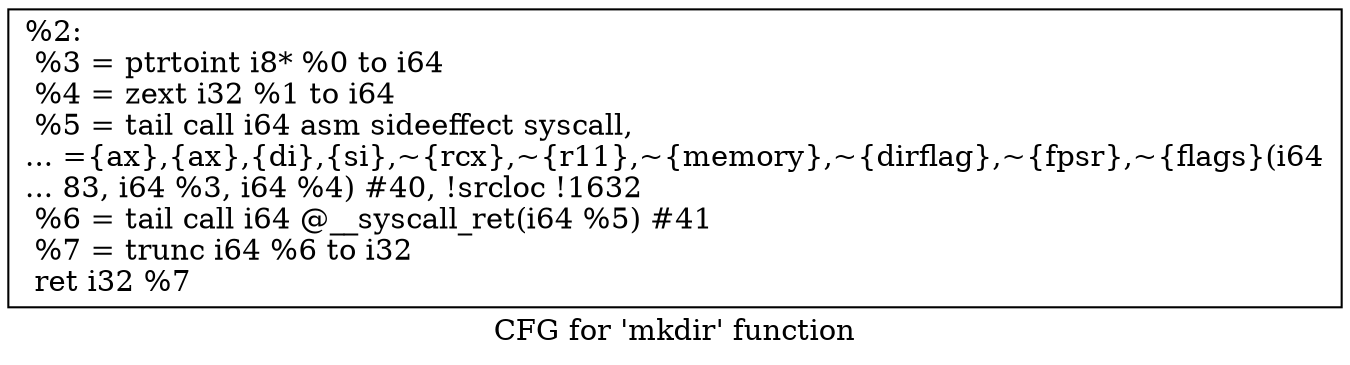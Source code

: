 digraph "CFG for 'mkdir' function" {
	label="CFG for 'mkdir' function";

	Node0x1c1b260 [shape=record,label="{%2:\l  %3 = ptrtoint i8* %0 to i64\l  %4 = zext i32 %1 to i64\l  %5 = tail call i64 asm sideeffect syscall,\l... =\{ax\},\{ax\},\{di\},\{si\},~\{rcx\},~\{r11\},~\{memory\},~\{dirflag\},~\{fpsr\},~\{flags\}(i64\l... 83, i64 %3, i64 %4) #40, !srcloc !1632\l  %6 = tail call i64 @__syscall_ret(i64 %5) #41\l  %7 = trunc i64 %6 to i32\l  ret i32 %7\l}"];
}
